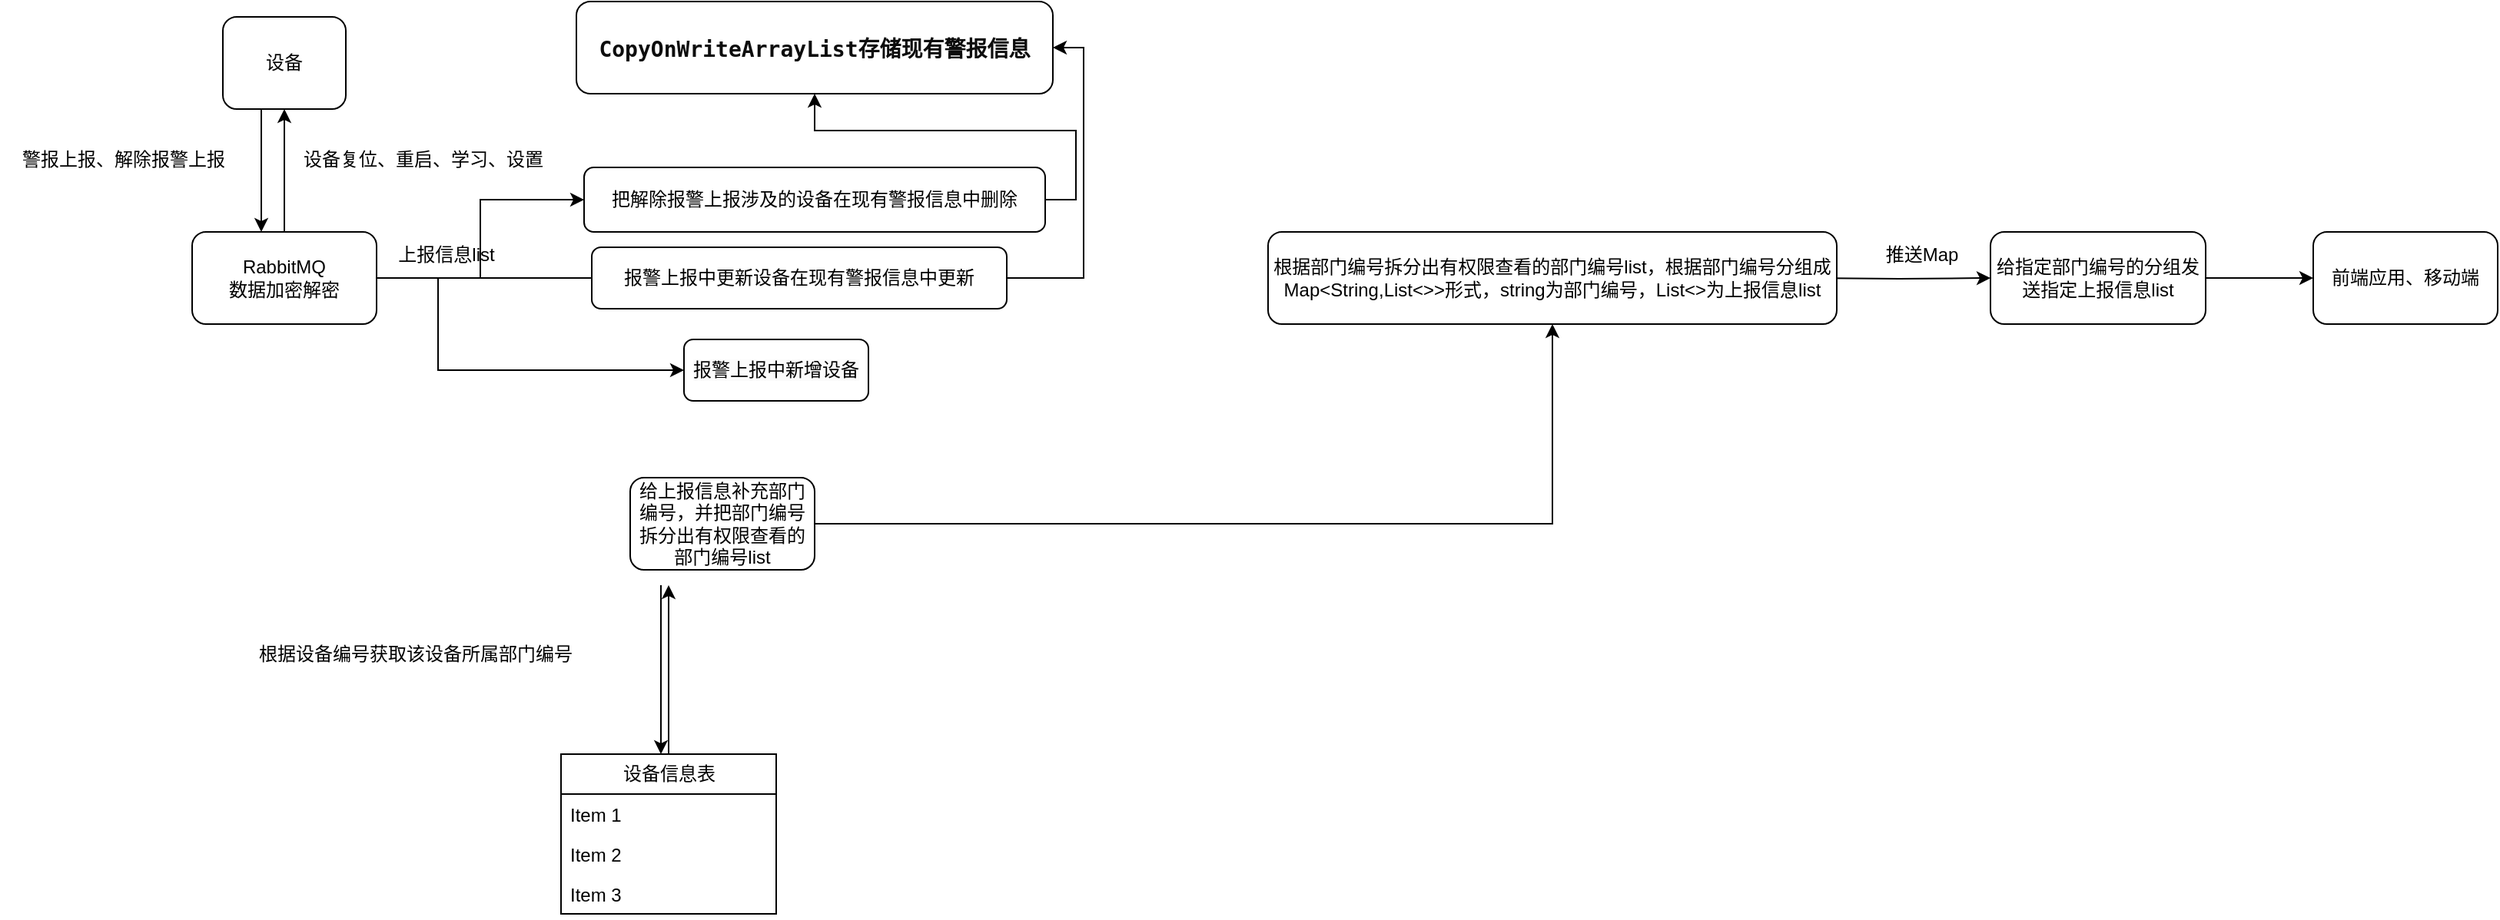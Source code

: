 <mxfile version="22.1.21" type="github">
  <diagram name="Page-1" id="c37626ed-c26b-45fb-9056-f9ebc6bb27b6">
    <mxGraphModel dx="2249" dy="1359" grid="1" gridSize="10" guides="1" tooltips="1" connect="1" arrows="1" fold="1" page="1" pageScale="1" pageWidth="1100" pageHeight="850" background="none" math="0" shadow="0">
      <root>
        <mxCell id="0" />
        <mxCell id="1" parent="0" />
        <mxCell id="BwZW3aH1JovADfxMem91-1" style="edgeStyle=orthogonalEdgeStyle;rounded=0;orthogonalLoop=1;jettySize=auto;html=1;exitX=1;exitY=0.5;exitDx=0;exitDy=0;entryX=0;entryY=0.5;entryDx=0;entryDy=0;" edge="1" parent="1" target="BwZW3aH1JovADfxMem91-9">
          <mxGeometry relative="1" as="geometry">
            <mxPoint x="1150" y="-520" as="sourcePoint" />
          </mxGeometry>
        </mxCell>
        <mxCell id="BwZW3aH1JovADfxMem91-4" style="edgeStyle=orthogonalEdgeStyle;rounded=0;orthogonalLoop=1;jettySize=auto;html=1;exitX=0.5;exitY=0;exitDx=0;exitDy=0;entryX=0.5;entryY=1;entryDx=0;entryDy=0;" edge="1" parent="1" source="BwZW3aH1JovADfxMem91-5" target="BwZW3aH1JovADfxMem91-7">
          <mxGeometry relative="1" as="geometry" />
        </mxCell>
        <mxCell id="BwZW3aH1JovADfxMem91-28" style="edgeStyle=orthogonalEdgeStyle;rounded=0;orthogonalLoop=1;jettySize=auto;html=1;exitX=1;exitY=0.5;exitDx=0;exitDy=0;entryX=0;entryY=0.5;entryDx=0;entryDy=0;" edge="1" parent="1" source="BwZW3aH1JovADfxMem91-5" target="BwZW3aH1JovADfxMem91-27">
          <mxGeometry relative="1" as="geometry" />
        </mxCell>
        <mxCell id="BwZW3aH1JovADfxMem91-32" style="edgeStyle=orthogonalEdgeStyle;rounded=0;orthogonalLoop=1;jettySize=auto;html=1;exitX=0;exitY=0.5;exitDx=0;exitDy=0;entryX=0;entryY=0.5;entryDx=0;entryDy=0;" edge="1" parent="1" source="BwZW3aH1JovADfxMem91-33" target="BwZW3aH1JovADfxMem91-31">
          <mxGeometry relative="1" as="geometry">
            <Array as="points">
              <mxPoint x="330" y="-520" />
              <mxPoint x="260" y="-520" />
              <mxPoint x="260" y="-430" />
            </Array>
          </mxGeometry>
        </mxCell>
        <mxCell id="BwZW3aH1JovADfxMem91-5" value="RabbitMQ&lt;br&gt;数据加密解密" style="rounded=1;whiteSpace=wrap;html=1;" vertex="1" parent="1">
          <mxGeometry x="100" y="-550" width="120" height="60" as="geometry" />
        </mxCell>
        <mxCell id="BwZW3aH1JovADfxMem91-6" style="edgeStyle=orthogonalEdgeStyle;rounded=0;orthogonalLoop=1;jettySize=auto;html=1;exitX=0.5;exitY=1;exitDx=0;exitDy=0;entryX=0.5;entryY=0;entryDx=0;entryDy=0;" edge="1" parent="1">
          <mxGeometry relative="1" as="geometry">
            <mxPoint x="145" y="-630" as="sourcePoint" />
            <mxPoint x="145" y="-550" as="targetPoint" />
            <Array as="points">
              <mxPoint x="145" y="-600" />
              <mxPoint x="145" y="-600" />
            </Array>
          </mxGeometry>
        </mxCell>
        <mxCell id="BwZW3aH1JovADfxMem91-7" value="设备" style="rounded=1;whiteSpace=wrap;html=1;" vertex="1" parent="1">
          <mxGeometry x="120" y="-690" width="80" height="60" as="geometry" />
        </mxCell>
        <mxCell id="BwZW3aH1JovADfxMem91-8" style="edgeStyle=orthogonalEdgeStyle;rounded=0;orthogonalLoop=1;jettySize=auto;html=1;entryX=0;entryY=0.5;entryDx=0;entryDy=0;" edge="1" parent="1" source="BwZW3aH1JovADfxMem91-9" target="BwZW3aH1JovADfxMem91-12">
          <mxGeometry relative="1" as="geometry" />
        </mxCell>
        <mxCell id="BwZW3aH1JovADfxMem91-9" value="给指定部门编号的分组发送指定上报信息list" style="rounded=1;whiteSpace=wrap;html=1;" vertex="1" parent="1">
          <mxGeometry x="1270" y="-550" width="140" height="60" as="geometry" />
        </mxCell>
        <mxCell id="BwZW3aH1JovADfxMem91-10" value="警报上报、解除报警上报" style="text;html=1;align=center;verticalAlign=middle;resizable=0;points=[];autosize=1;strokeColor=none;fillColor=none;" vertex="1" parent="1">
          <mxGeometry x="-25" y="-612" width="160" height="30" as="geometry" />
        </mxCell>
        <mxCell id="BwZW3aH1JovADfxMem91-11" value="设备复位、重启、学习、设置" style="text;html=1;align=center;verticalAlign=middle;resizable=0;points=[];autosize=1;strokeColor=none;fillColor=none;" vertex="1" parent="1">
          <mxGeometry x="160" y="-612" width="180" height="30" as="geometry" />
        </mxCell>
        <mxCell id="BwZW3aH1JovADfxMem91-12" value="前端应用、移动端" style="rounded=1;whiteSpace=wrap;html=1;" vertex="1" parent="1">
          <mxGeometry x="1480" y="-550" width="120" height="60" as="geometry" />
        </mxCell>
        <mxCell id="BwZW3aH1JovADfxMem91-23" style="edgeStyle=orthogonalEdgeStyle;rounded=0;orthogonalLoop=1;jettySize=auto;html=1;exitX=1;exitY=0.5;exitDx=0;exitDy=0;" edge="1" parent="1" source="BwZW3aH1JovADfxMem91-13" target="BwZW3aH1JovADfxMem91-22">
          <mxGeometry relative="1" as="geometry" />
        </mxCell>
        <mxCell id="BwZW3aH1JovADfxMem91-13" value="给上报信息补充部门编号，并把部门编号拆分出有权限查看的部门编号list" style="rounded=1;whiteSpace=wrap;html=1;" vertex="1" parent="1">
          <mxGeometry x="385" y="-390" width="120" height="60" as="geometry" />
        </mxCell>
        <mxCell id="BwZW3aH1JovADfxMem91-14" style="edgeStyle=orthogonalEdgeStyle;rounded=0;orthogonalLoop=1;jettySize=auto;html=1;exitX=0.5;exitY=1;exitDx=0;exitDy=0;" edge="1" parent="1">
          <mxGeometry relative="1" as="geometry">
            <mxPoint x="405" y="-320" as="sourcePoint" />
            <mxPoint x="405" y="-210" as="targetPoint" />
          </mxGeometry>
        </mxCell>
        <mxCell id="BwZW3aH1JovADfxMem91-15" style="edgeStyle=orthogonalEdgeStyle;rounded=0;orthogonalLoop=1;jettySize=auto;html=1;exitX=0.5;exitY=0;exitDx=0;exitDy=0;entryX=0.5;entryY=1;entryDx=0;entryDy=0;" edge="1" parent="1" source="BwZW3aH1JovADfxMem91-16">
          <mxGeometry relative="1" as="geometry">
            <mxPoint x="410" y="-320" as="targetPoint" />
          </mxGeometry>
        </mxCell>
        <mxCell id="BwZW3aH1JovADfxMem91-16" value="设备信息表" style="swimlane;fontStyle=0;childLayout=stackLayout;horizontal=1;startSize=26;fillColor=none;horizontalStack=0;resizeParent=1;resizeParentMax=0;resizeLast=0;collapsible=1;marginBottom=0;html=1;" vertex="1" parent="1">
          <mxGeometry x="340" y="-210" width="140" height="104" as="geometry" />
        </mxCell>
        <mxCell id="BwZW3aH1JovADfxMem91-17" value="Item 1" style="text;strokeColor=none;fillColor=none;align=left;verticalAlign=top;spacingLeft=4;spacingRight=4;overflow=hidden;rotatable=0;points=[[0,0.5],[1,0.5]];portConstraint=eastwest;whiteSpace=wrap;html=1;" vertex="1" parent="BwZW3aH1JovADfxMem91-16">
          <mxGeometry y="26" width="140" height="26" as="geometry" />
        </mxCell>
        <mxCell id="BwZW3aH1JovADfxMem91-18" value="Item 2" style="text;strokeColor=none;fillColor=none;align=left;verticalAlign=top;spacingLeft=4;spacingRight=4;overflow=hidden;rotatable=0;points=[[0,0.5],[1,0.5]];portConstraint=eastwest;whiteSpace=wrap;html=1;" vertex="1" parent="BwZW3aH1JovADfxMem91-16">
          <mxGeometry y="52" width="140" height="26" as="geometry" />
        </mxCell>
        <mxCell id="BwZW3aH1JovADfxMem91-19" value="Item 3" style="text;strokeColor=none;fillColor=none;align=left;verticalAlign=top;spacingLeft=4;spacingRight=4;overflow=hidden;rotatable=0;points=[[0,0.5],[1,0.5]];portConstraint=eastwest;whiteSpace=wrap;html=1;" vertex="1" parent="BwZW3aH1JovADfxMem91-16">
          <mxGeometry y="78" width="140" height="26" as="geometry" />
        </mxCell>
        <mxCell id="BwZW3aH1JovADfxMem91-20" value="根据设备编号获取该设备所属部门编号" style="text;html=1;align=center;verticalAlign=middle;resizable=0;points=[];autosize=1;strokeColor=none;fillColor=none;" vertex="1" parent="1">
          <mxGeometry x="130" y="-290" width="230" height="30" as="geometry" />
        </mxCell>
        <mxCell id="BwZW3aH1JovADfxMem91-21" value="上报信息list" style="text;html=1;align=center;verticalAlign=middle;resizable=0;points=[];autosize=1;strokeColor=none;fillColor=none;" vertex="1" parent="1">
          <mxGeometry x="220" y="-550" width="90" height="30" as="geometry" />
        </mxCell>
        <mxCell id="BwZW3aH1JovADfxMem91-22" value="根据部门编号拆分出有权限查看的部门编号list，根据部门编号分组成Map&amp;lt;String,List&amp;lt;&amp;gt;&amp;gt;形式，string为部门编号，List&amp;lt;&amp;gt;为上报信息list" style="rounded=1;whiteSpace=wrap;html=1;" vertex="1" parent="1">
          <mxGeometry x="800" y="-550" width="370" height="60" as="geometry" />
        </mxCell>
        <mxCell id="BwZW3aH1JovADfxMem91-26" value="推送Map" style="text;html=1;align=center;verticalAlign=middle;resizable=0;points=[];autosize=1;strokeColor=none;fillColor=none;" vertex="1" parent="1">
          <mxGeometry x="1190" y="-550" width="70" height="30" as="geometry" />
        </mxCell>
        <mxCell id="BwZW3aH1JovADfxMem91-35" style="edgeStyle=orthogonalEdgeStyle;rounded=0;orthogonalLoop=1;jettySize=auto;html=1;exitX=1;exitY=0.5;exitDx=0;exitDy=0;" edge="1" parent="1" source="BwZW3aH1JovADfxMem91-27" target="BwZW3aH1JovADfxMem91-29">
          <mxGeometry relative="1" as="geometry" />
        </mxCell>
        <mxCell id="BwZW3aH1JovADfxMem91-27" value="把解除报警上报涉及的设备在现有警报信息中删除" style="rounded=1;whiteSpace=wrap;html=1;" vertex="1" parent="1">
          <mxGeometry x="355" y="-592" width="300" height="42" as="geometry" />
        </mxCell>
        <mxCell id="BwZW3aH1JovADfxMem91-29" value="&lt;strong style=&quot;border: 0px solid rgb(227, 227, 227); box-sizing: border-box; --tw-border-spacing-x: 0; --tw-border-spacing-y: 0; --tw-translate-x: 0; --tw-translate-y: 0; --tw-rotate: 0; --tw-skew-x: 0; --tw-skew-y: 0; --tw-scale-x: 1; --tw-scale-y: 1; --tw-pan-x: ; --tw-pan-y: ; --tw-pinch-zoom: ; --tw-scroll-snap-strictness: proximity; --tw-gradient-from-position: ; --tw-gradient-via-position: ; --tw-gradient-to-position: ; --tw-ordinal: ; --tw-slashed-zero: ; --tw-numeric-figure: ; --tw-numeric-spacing: ; --tw-numeric-fraction: ; --tw-ring-inset: ; --tw-ring-offset-width: 0px; --tw-ring-offset-color: #fff; --tw-ring-color: rgba(69,89,164,.5); --tw-ring-offset-shadow: 0 0 transparent; --tw-ring-shadow: 0 0 transparent; --tw-shadow: 0 0 transparent; --tw-shadow-colored: 0 0 transparent; --tw-blur: ; --tw-brightness: ; --tw-contrast: ; --tw-grayscale: ; --tw-hue-rotate: ; --tw-invert: ; --tw-saturate: ; --tw-sepia: ; --tw-drop-shadow: ; --tw-backdrop-blur: ; --tw-backdrop-brightness: ; --tw-backdrop-contrast: ; --tw-backdrop-grayscale: ; --tw-backdrop-hue-rotate: ; --tw-backdrop-invert: ; --tw-backdrop-opacity: ; --tw-backdrop-saturate: ; --tw-backdrop-sepia: ; font-weight: 600; color: rgb(13, 13, 13); font-family: Söhne, ui-sans-serif, system-ui, -apple-system, &amp;quot;Segoe UI&amp;quot;, Roboto, Ubuntu, Cantarell, &amp;quot;Noto Sans&amp;quot;, sans-serif, &amp;quot;Helvetica Neue&amp;quot;, Arial, &amp;quot;Apple Color Emoji&amp;quot;, &amp;quot;Segoe UI Emoji&amp;quot;, &amp;quot;Segoe UI Symbol&amp;quot;, &amp;quot;Noto Color Emoji&amp;quot;; font-size: 16px; font-style: normal; font-variant-ligatures: normal; font-variant-caps: normal; letter-spacing: normal; orphans: 2; text-align: left; text-indent: 0px; text-transform: none; widows: 2; word-spacing: 0px; -webkit-text-stroke-width: 0px; background-color: rgb(255, 255, 255); text-decoration-thickness: initial; text-decoration-style: initial; text-decoration-color: initial;&quot;&gt;&lt;code style=&quot;border: 0px solid rgb(227, 227, 227); box-sizing: border-box; --tw-border-spacing-x: 0; --tw-border-spacing-y: 0; --tw-translate-x: 0; --tw-translate-y: 0; --tw-rotate: 0; --tw-skew-x: 0; --tw-skew-y: 0; --tw-scale-x: 1; --tw-scale-y: 1; --tw-pan-x: ; --tw-pan-y: ; --tw-pinch-zoom: ; --tw-scroll-snap-strictness: proximity; --tw-gradient-from-position: ; --tw-gradient-via-position: ; --tw-gradient-to-position: ; --tw-ordinal: ; --tw-slashed-zero: ; --tw-numeric-figure: ; --tw-numeric-spacing: ; --tw-numeric-fraction: ; --tw-ring-inset: ; --tw-ring-offset-width: 0px; --tw-ring-offset-color: #fff; --tw-ring-color: rgba(69,89,164,.5); --tw-ring-offset-shadow: 0 0 transparent; --tw-ring-shadow: 0 0 transparent; --tw-shadow: 0 0 transparent; --tw-shadow-colored: 0 0 transparent; --tw-blur: ; --tw-brightness: ; --tw-contrast: ; --tw-grayscale: ; --tw-hue-rotate: ; --tw-invert: ; --tw-saturate: ; --tw-sepia: ; --tw-drop-shadow: ; --tw-backdrop-blur: ; --tw-backdrop-brightness: ; --tw-backdrop-contrast: ; --tw-backdrop-grayscale: ; --tw-backdrop-hue-rotate: ; --tw-backdrop-invert: ; --tw-backdrop-opacity: ; --tw-backdrop-saturate: ; --tw-backdrop-sepia: ; font-family: &amp;quot;Söhne Mono&amp;quot;, Monaco, &amp;quot;Andale Mono&amp;quot;, &amp;quot;Ubuntu Mono&amp;quot;, monospace !important; font-size: 0.875em; color: var(--tw-prose-code); font-weight: 600;&quot;&gt;CopyOnWriteArrayList存储现有警报信息&lt;/code&gt;&lt;/strong&gt;" style="rounded=1;whiteSpace=wrap;html=1;" vertex="1" parent="1">
          <mxGeometry x="350" y="-700" width="310" height="60" as="geometry" />
        </mxCell>
        <mxCell id="BwZW3aH1JovADfxMem91-31" value="&lt;span style=&quot;color: rgb(0, 0, 0); font-family: Helvetica; font-size: 12px; font-style: normal; font-variant-ligatures: normal; font-variant-caps: normal; font-weight: 400; letter-spacing: normal; orphans: 2; text-align: center; text-indent: 0px; text-transform: none; widows: 2; word-spacing: 0px; -webkit-text-stroke-width: 0px; background-color: rgb(251, 251, 251); text-decoration-thickness: initial; text-decoration-style: initial; text-decoration-color: initial; float: none; display: inline !important;&quot;&gt;报警上报中新增设备&lt;/span&gt;" style="rounded=1;whiteSpace=wrap;html=1;" vertex="1" parent="1">
          <mxGeometry x="420" y="-480" width="120" height="40" as="geometry" />
        </mxCell>
        <mxCell id="BwZW3aH1JovADfxMem91-37" style="edgeStyle=orthogonalEdgeStyle;rounded=0;orthogonalLoop=1;jettySize=auto;html=1;exitX=1;exitY=0.5;exitDx=0;exitDy=0;entryX=1;entryY=0.5;entryDx=0;entryDy=0;" edge="1" parent="1" source="BwZW3aH1JovADfxMem91-33" target="BwZW3aH1JovADfxMem91-29">
          <mxGeometry relative="1" as="geometry" />
        </mxCell>
        <mxCell id="BwZW3aH1JovADfxMem91-33" value="报警上报中更新设备在现有警报信息中更新" style="rounded=1;whiteSpace=wrap;html=1;" vertex="1" parent="1">
          <mxGeometry x="360" y="-540" width="270" height="40" as="geometry" />
        </mxCell>
      </root>
    </mxGraphModel>
  </diagram>
</mxfile>
